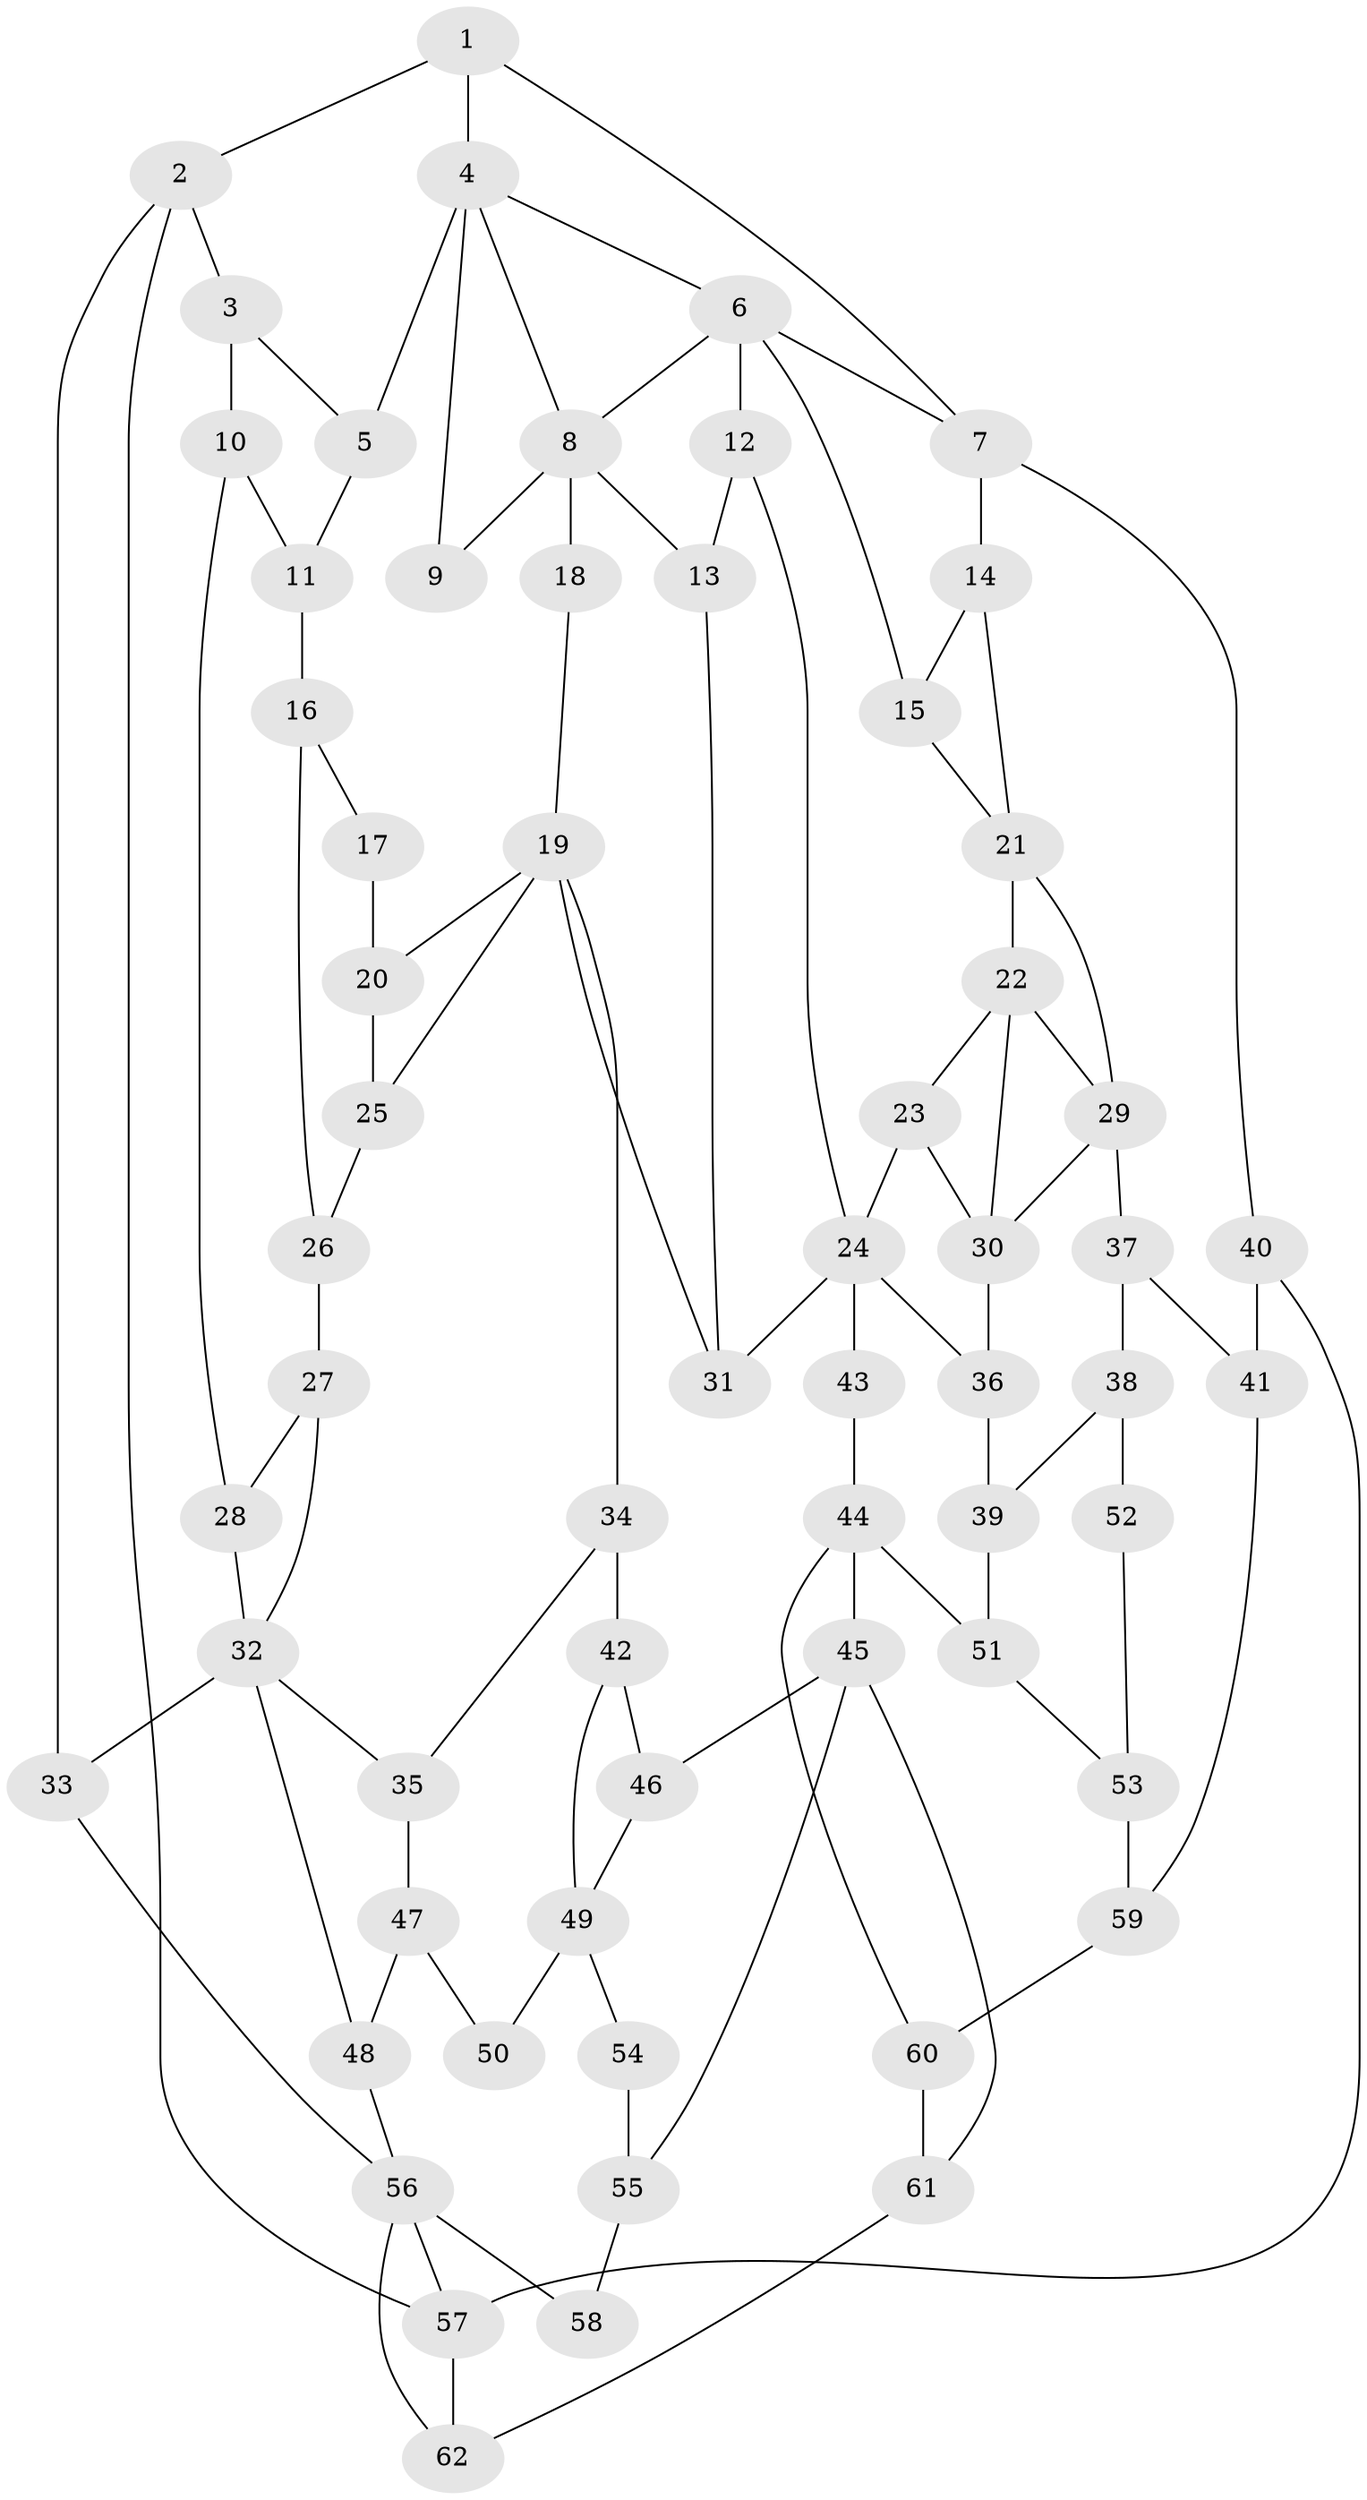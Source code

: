// original degree distribution, {3: 0.024390243902439025, 5: 0.5772357723577236, 6: 0.1951219512195122, 4: 0.2032520325203252}
// Generated by graph-tools (version 1.1) at 2025/54/03/04/25 22:54:09]
// undirected, 62 vertices, 101 edges
graph export_dot {
  node [color=gray90,style=filled];
  1;
  2;
  3;
  4;
  5;
  6;
  7;
  8;
  9;
  10;
  11;
  12;
  13;
  14;
  15;
  16;
  17;
  18;
  19;
  20;
  21;
  22;
  23;
  24;
  25;
  26;
  27;
  28;
  29;
  30;
  31;
  32;
  33;
  34;
  35;
  36;
  37;
  38;
  39;
  40;
  41;
  42;
  43;
  44;
  45;
  46;
  47;
  48;
  49;
  50;
  51;
  52;
  53;
  54;
  55;
  56;
  57;
  58;
  59;
  60;
  61;
  62;
  1 -- 2 [weight=1.0];
  1 -- 4 [weight=1.0];
  1 -- 7 [weight=1.0];
  2 -- 3 [weight=1.0];
  2 -- 33 [weight=1.0];
  2 -- 57 [weight=1.0];
  3 -- 5 [weight=1.0];
  3 -- 10 [weight=2.0];
  4 -- 5 [weight=2.0];
  4 -- 6 [weight=1.0];
  4 -- 8 [weight=1.0];
  4 -- 9 [weight=1.0];
  5 -- 11 [weight=1.0];
  6 -- 7 [weight=1.0];
  6 -- 8 [weight=1.0];
  6 -- 12 [weight=2.0];
  6 -- 15 [weight=1.0];
  7 -- 14 [weight=1.0];
  7 -- 40 [weight=1.0];
  8 -- 9 [weight=1.0];
  8 -- 13 [weight=1.0];
  8 -- 18 [weight=2.0];
  10 -- 11 [weight=1.0];
  10 -- 28 [weight=1.0];
  11 -- 16 [weight=1.0];
  12 -- 13 [weight=1.0];
  12 -- 24 [weight=1.0];
  13 -- 31 [weight=1.0];
  14 -- 15 [weight=1.0];
  14 -- 21 [weight=1.0];
  15 -- 21 [weight=1.0];
  16 -- 17 [weight=1.0];
  16 -- 26 [weight=1.0];
  17 -- 20 [weight=1.0];
  18 -- 19 [weight=1.0];
  19 -- 20 [weight=1.0];
  19 -- 25 [weight=1.0];
  19 -- 31 [weight=1.0];
  19 -- 34 [weight=2.0];
  20 -- 25 [weight=1.0];
  21 -- 22 [weight=2.0];
  21 -- 29 [weight=1.0];
  22 -- 23 [weight=1.0];
  22 -- 29 [weight=1.0];
  22 -- 30 [weight=2.0];
  23 -- 24 [weight=1.0];
  23 -- 30 [weight=1.0];
  24 -- 31 [weight=1.0];
  24 -- 36 [weight=1.0];
  24 -- 43 [weight=1.0];
  25 -- 26 [weight=1.0];
  26 -- 27 [weight=1.0];
  27 -- 28 [weight=1.0];
  27 -- 32 [weight=1.0];
  28 -- 32 [weight=1.0];
  29 -- 30 [weight=1.0];
  29 -- 37 [weight=1.0];
  30 -- 36 [weight=2.0];
  32 -- 33 [weight=2.0];
  32 -- 35 [weight=1.0];
  32 -- 48 [weight=1.0];
  33 -- 56 [weight=1.0];
  34 -- 35 [weight=1.0];
  34 -- 42 [weight=2.0];
  35 -- 47 [weight=1.0];
  36 -- 39 [weight=2.0];
  37 -- 38 [weight=2.0];
  37 -- 41 [weight=2.0];
  38 -- 39 [weight=2.0];
  38 -- 52 [weight=2.0];
  39 -- 51 [weight=1.0];
  40 -- 41 [weight=2.0];
  40 -- 57 [weight=1.0];
  41 -- 59 [weight=2.0];
  42 -- 46 [weight=1.0];
  42 -- 49 [weight=1.0];
  43 -- 44 [weight=2.0];
  44 -- 45 [weight=2.0];
  44 -- 51 [weight=1.0];
  44 -- 60 [weight=1.0];
  45 -- 46 [weight=1.0];
  45 -- 55 [weight=1.0];
  45 -- 61 [weight=1.0];
  46 -- 49 [weight=1.0];
  47 -- 48 [weight=1.0];
  47 -- 50 [weight=1.0];
  48 -- 56 [weight=1.0];
  49 -- 50 [weight=2.0];
  49 -- 54 [weight=2.0];
  51 -- 53 [weight=1.0];
  52 -- 53 [weight=1.0];
  53 -- 59 [weight=1.0];
  54 -- 55 [weight=1.0];
  55 -- 58 [weight=1.0];
  56 -- 57 [weight=1.0];
  56 -- 58 [weight=2.0];
  56 -- 62 [weight=1.0];
  57 -- 62 [weight=1.0];
  59 -- 60 [weight=2.0];
  60 -- 61 [weight=1.0];
  61 -- 62 [weight=1.0];
}
